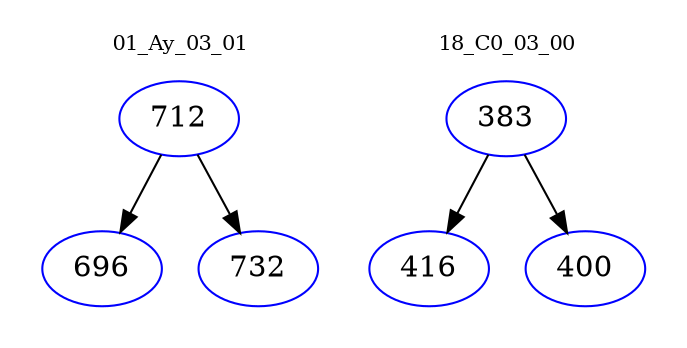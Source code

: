 digraph{
subgraph cluster_0 {
color = white
label = "01_Ay_03_01";
fontsize=10;
T0_712 [label="712", color="blue"]
T0_712 -> T0_696 [color="black"]
T0_696 [label="696", color="blue"]
T0_712 -> T0_732 [color="black"]
T0_732 [label="732", color="blue"]
}
subgraph cluster_1 {
color = white
label = "18_C0_03_00";
fontsize=10;
T1_383 [label="383", color="blue"]
T1_383 -> T1_416 [color="black"]
T1_416 [label="416", color="blue"]
T1_383 -> T1_400 [color="black"]
T1_400 [label="400", color="blue"]
}
}
